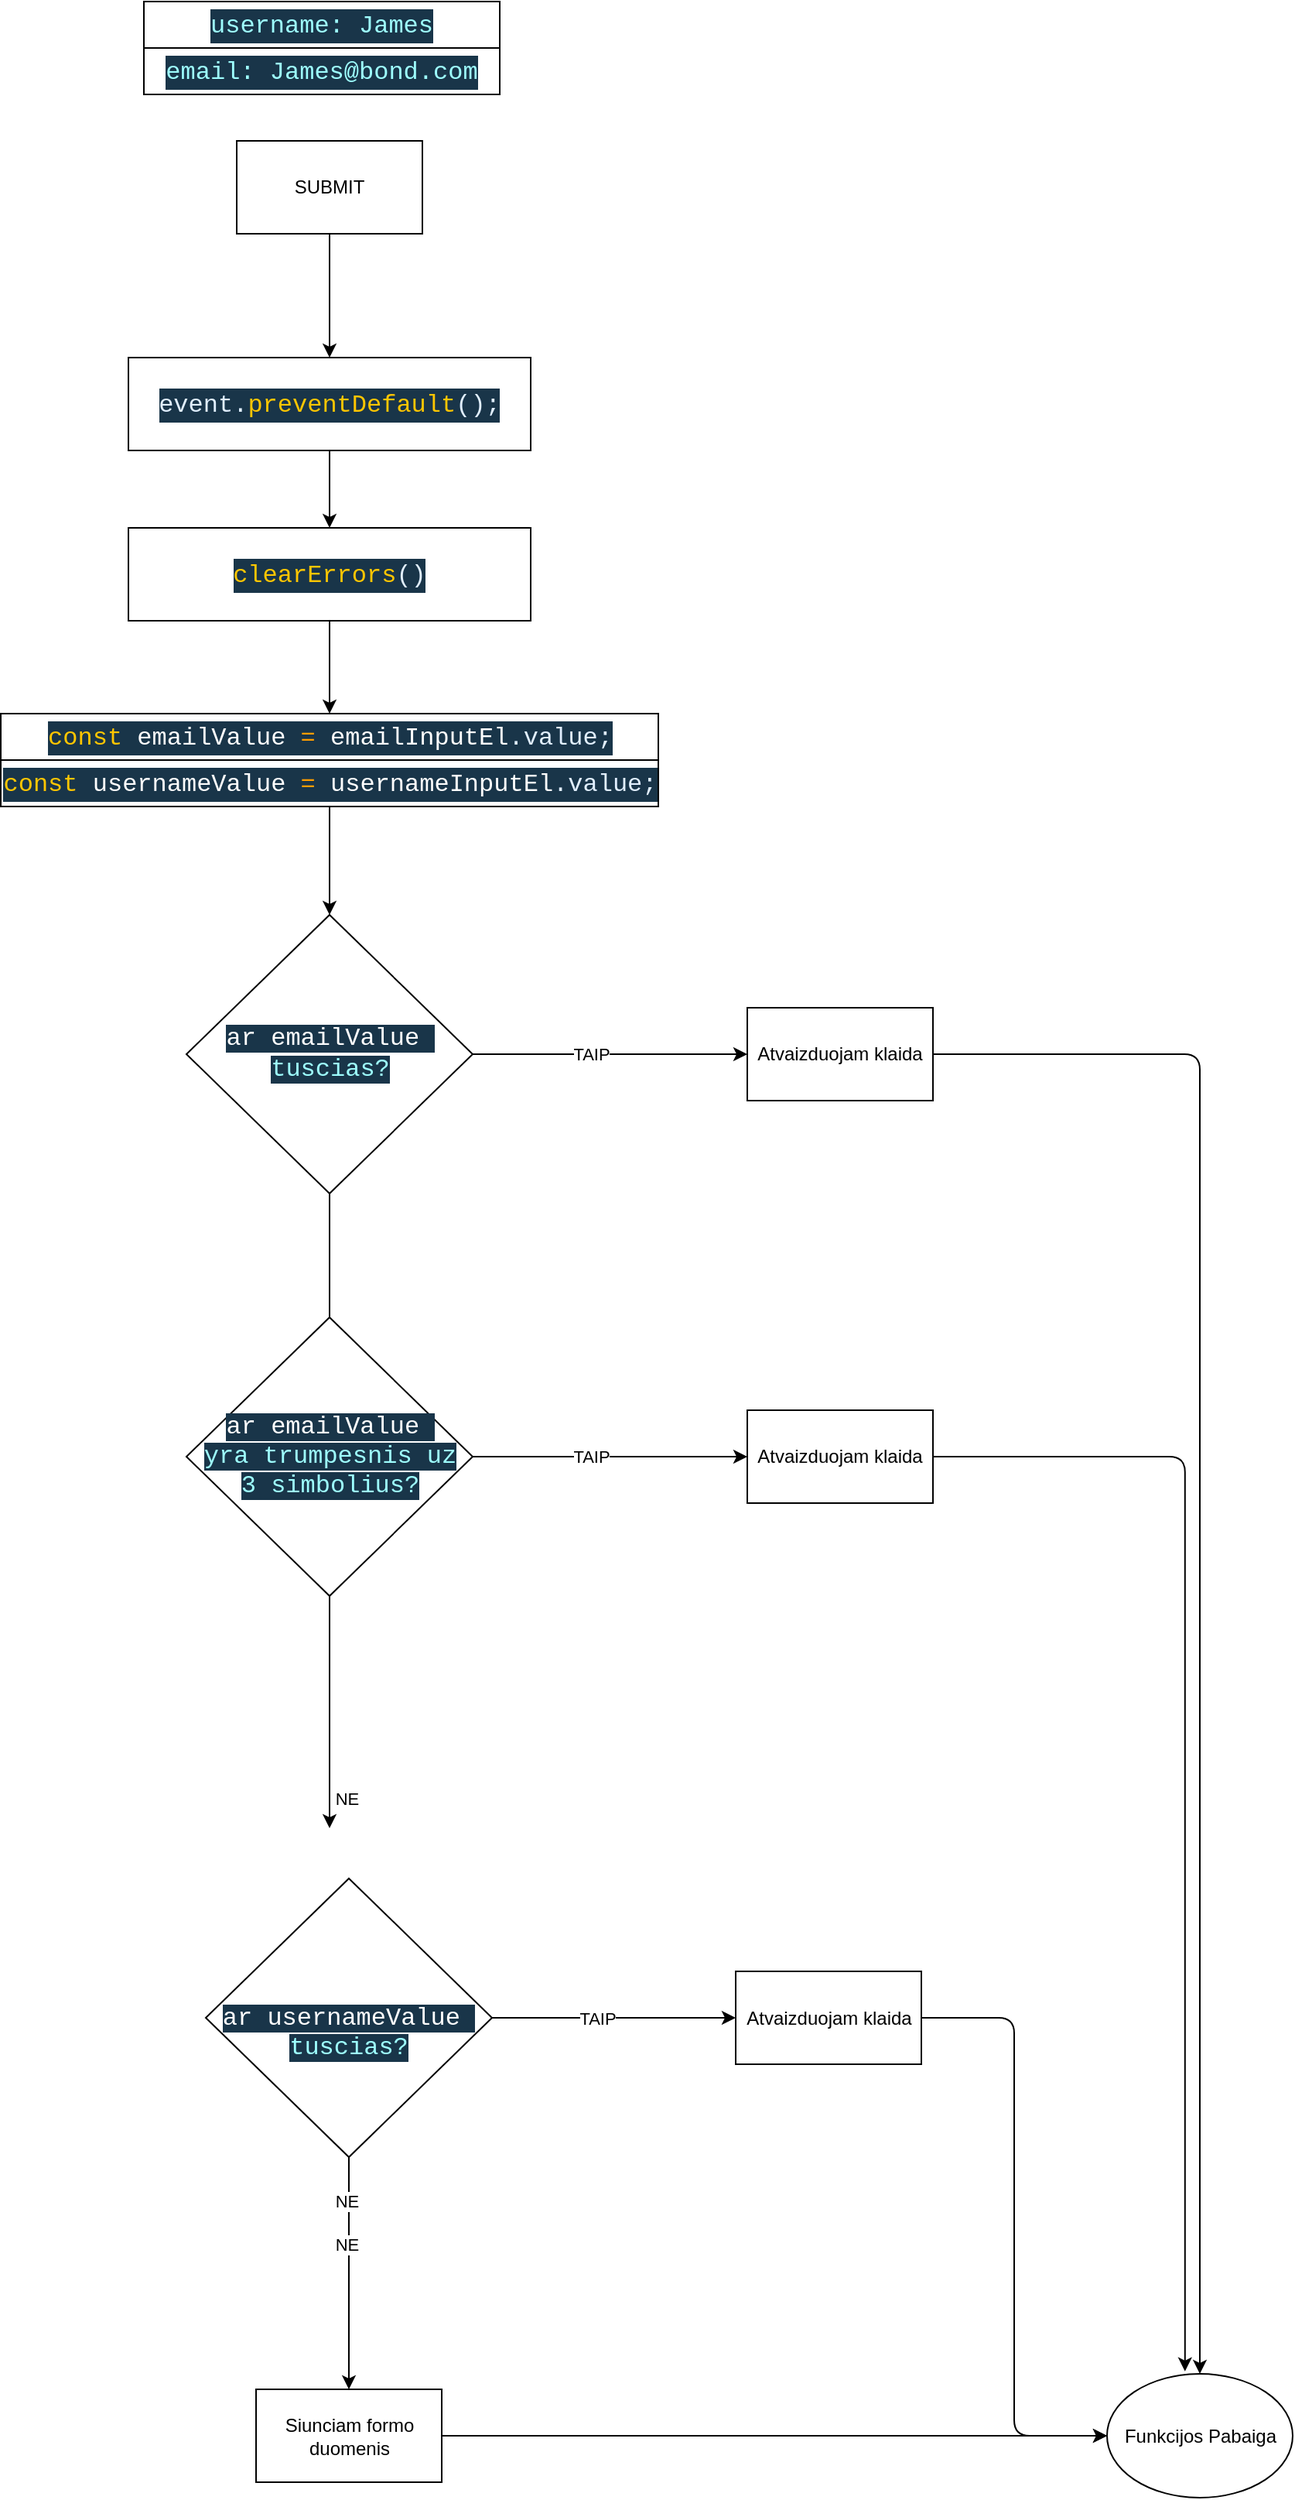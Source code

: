 <mxfile>
    <diagram id="4B3MQh56HszbGSLZrMY8" name="Page-1">
        <mxGraphModel dx="640" dy="1675" grid="1" gridSize="10" guides="1" tooltips="1" connect="1" arrows="1" fold="1" page="1" pageScale="1" pageWidth="850" pageHeight="1100" math="0" shadow="0">
            <root>
                <mxCell id="0"/>
                <mxCell id="1" parent="0"/>
                <mxCell id="4" style="edgeStyle=none;html=1;entryX=0.5;entryY=0;entryDx=0;entryDy=0;" edge="1" parent="1" source="2" target="3">
                    <mxGeometry relative="1" as="geometry"/>
                </mxCell>
                <mxCell id="2" value="SUBMIT" style="rounded=0;whiteSpace=wrap;html=1;" vertex="1" parent="1">
                    <mxGeometry x="230" y="50" width="120" height="60" as="geometry"/>
                </mxCell>
                <mxCell id="9" style="edgeStyle=none;html=1;entryX=0.5;entryY=0;entryDx=0;entryDy=0;" edge="1" parent="1" source="3" target="8">
                    <mxGeometry relative="1" as="geometry"/>
                </mxCell>
                <mxCell id="3" value="&lt;div style=&quot;color: rgb(255 , 255 , 255) ; background-color: rgb(25 , 53 , 73) ; font-family: &amp;#34;cascadia code&amp;#34; , &amp;#34;menlo&amp;#34; , &amp;#34;monaco&amp;#34; , &amp;#34;courier new&amp;#34; , monospace , &amp;#34;consolas&amp;#34; , &amp;#34;courier new&amp;#34; , monospace ; font-size: 16px ; line-height: 22px&quot;&gt;&lt;span style=&quot;color: #e1efff&quot;&gt;event&lt;/span&gt;&lt;span style=&quot;color: #e1efff&quot;&gt;.&lt;/span&gt;&lt;span style=&quot;color: #ffc600&quot;&gt;preventDefault&lt;/span&gt;&lt;span style=&quot;color: #e1efff&quot;&gt;();&lt;/span&gt;&lt;/div&gt;" style="rounded=0;whiteSpace=wrap;html=1;" vertex="1" parent="1">
                    <mxGeometry x="160" y="190" width="260" height="60" as="geometry"/>
                </mxCell>
                <mxCell id="5" value="&lt;div style=&quot;background-color: rgb(25 , 53 , 73) ; font-family: &amp;#34;cascadia code&amp;#34; , &amp;#34;menlo&amp;#34; , &amp;#34;monaco&amp;#34; , &amp;#34;courier new&amp;#34; , monospace , &amp;#34;consolas&amp;#34; , &amp;#34;courier new&amp;#34; , monospace ; font-size: 16px ; line-height: 22px&quot;&gt;&lt;font color=&quot;#9effff&quot;&gt;username: James&lt;/font&gt;&lt;/div&gt;" style="rounded=0;whiteSpace=wrap;html=1;" vertex="1" parent="1">
                    <mxGeometry x="170" y="-40" width="230" height="30" as="geometry"/>
                </mxCell>
                <mxCell id="6" value="&lt;div style=&quot;background-color: rgb(25 , 53 , 73) ; font-family: &amp;#34;cascadia code&amp;#34; , &amp;#34;menlo&amp;#34; , &amp;#34;monaco&amp;#34; , &amp;#34;courier new&amp;#34; , monospace , &amp;#34;consolas&amp;#34; , &amp;#34;courier new&amp;#34; , monospace ; font-size: 16px ; line-height: 22px&quot;&gt;&lt;font color=&quot;#9effff&quot;&gt;email: James@bond.com&lt;/font&gt;&lt;/div&gt;" style="rounded=0;whiteSpace=wrap;html=1;" vertex="1" parent="1">
                    <mxGeometry x="170" y="-10" width="230" height="30" as="geometry"/>
                </mxCell>
                <mxCell id="12" style="edgeStyle=none;html=1;entryX=0.5;entryY=0;entryDx=0;entryDy=0;" edge="1" parent="1" source="8" target="10">
                    <mxGeometry relative="1" as="geometry"/>
                </mxCell>
                <mxCell id="8" value="&lt;div style=&quot;color: rgb(255 , 255 , 255) ; background-color: rgb(25 , 53 , 73) ; font-family: &amp;#34;cascadia code&amp;#34; , &amp;#34;menlo&amp;#34; , &amp;#34;monaco&amp;#34; , &amp;#34;courier new&amp;#34; , monospace , &amp;#34;consolas&amp;#34; , &amp;#34;courier new&amp;#34; , monospace ; font-size: 16px ; line-height: 22px&quot;&gt;&lt;div style=&quot;font-family: &amp;#34;cascadia code&amp;#34; , &amp;#34;menlo&amp;#34; , &amp;#34;monaco&amp;#34; , &amp;#34;courier new&amp;#34; , monospace , &amp;#34;consolas&amp;#34; , &amp;#34;courier new&amp;#34; , monospace ; line-height: 22px&quot;&gt;&lt;span style=&quot;color: #ffc600&quot;&gt;clearErrors&lt;/span&gt;&lt;span style=&quot;color: #e1efff&quot;&gt;()&lt;/span&gt;&lt;/div&gt;&lt;/div&gt;" style="rounded=0;whiteSpace=wrap;html=1;" vertex="1" parent="1">
                    <mxGeometry x="160" y="300" width="260" height="60" as="geometry"/>
                </mxCell>
                <mxCell id="10" value="&lt;div style=&quot;color: rgb(255 , 255 , 255) ; background-color: rgb(25 , 53 , 73) ; font-family: &amp;#34;cascadia code&amp;#34; , &amp;#34;menlo&amp;#34; , &amp;#34;monaco&amp;#34; , &amp;#34;courier new&amp;#34; , monospace , &amp;#34;consolas&amp;#34; , &amp;#34;courier new&amp;#34; , monospace ; font-size: 16px ; line-height: 22px&quot;&gt;&lt;div style=&quot;font-family: &amp;#34;cascadia code&amp;#34; , &amp;#34;menlo&amp;#34; , &amp;#34;monaco&amp;#34; , &amp;#34;courier new&amp;#34; , monospace , &amp;#34;consolas&amp;#34; , &amp;#34;courier new&amp;#34; , monospace ; line-height: 22px&quot;&gt;&lt;div style=&quot;font-family: &amp;#34;cascadia code&amp;#34; , &amp;#34;menlo&amp;#34; , &amp;#34;monaco&amp;#34; , &amp;#34;courier new&amp;#34; , monospace , &amp;#34;consolas&amp;#34; , &amp;#34;courier new&amp;#34; , monospace ; line-height: 22px&quot;&gt;&lt;span style=&quot;color: #ffc600&quot;&gt;const&lt;/span&gt;&lt;span style=&quot;color: #9effff&quot;&gt; &lt;/span&gt;emailValue&lt;span style=&quot;color: #9effff&quot;&gt; &lt;/span&gt;&lt;span style=&quot;color: #ff9d00&quot;&gt;=&lt;/span&gt;&lt;span style=&quot;color: #9effff&quot;&gt; &lt;/span&gt;emailInputEl&lt;span style=&quot;color: #e1efff&quot;&gt;.value;&lt;/span&gt;&lt;/div&gt;&lt;/div&gt;&lt;/div&gt;" style="rounded=0;whiteSpace=wrap;html=1;" vertex="1" parent="1">
                    <mxGeometry x="77.5" y="420" width="425" height="30" as="geometry"/>
                </mxCell>
                <mxCell id="14" style="edgeStyle=none;html=1;entryX=0.5;entryY=0;entryDx=0;entryDy=0;" edge="1" parent="1" source="11" target="13">
                    <mxGeometry relative="1" as="geometry"/>
                </mxCell>
                <mxCell id="11" value="&lt;div style=&quot;color: rgb(255 , 255 , 255) ; background-color: rgb(25 , 53 , 73) ; font-family: &amp;#34;cascadia code&amp;#34; , &amp;#34;menlo&amp;#34; , &amp;#34;monaco&amp;#34; , &amp;#34;courier new&amp;#34; , monospace , &amp;#34;consolas&amp;#34; , &amp;#34;courier new&amp;#34; , monospace ; font-size: 16px ; line-height: 22px&quot;&gt;&lt;div style=&quot;font-family: &amp;#34;cascadia code&amp;#34; , &amp;#34;menlo&amp;#34; , &amp;#34;monaco&amp;#34; , &amp;#34;courier new&amp;#34; , monospace , &amp;#34;consolas&amp;#34; , &amp;#34;courier new&amp;#34; , monospace ; line-height: 22px&quot;&gt;&lt;div style=&quot;font-family: &amp;#34;cascadia code&amp;#34; , &amp;#34;menlo&amp;#34; , &amp;#34;monaco&amp;#34; , &amp;#34;courier new&amp;#34; , monospace , &amp;#34;consolas&amp;#34; , &amp;#34;courier new&amp;#34; , monospace ; line-height: 22px&quot;&gt;&lt;div style=&quot;font-family: &amp;#34;cascadia code&amp;#34; , &amp;#34;menlo&amp;#34; , &amp;#34;monaco&amp;#34; , &amp;#34;courier new&amp;#34; , monospace , &amp;#34;consolas&amp;#34; , &amp;#34;courier new&amp;#34; , monospace ; line-height: 22px&quot;&gt;&lt;span style=&quot;color: #ffc600&quot;&gt;const&lt;/span&gt;&lt;span style=&quot;color: #9effff&quot;&gt; &lt;/span&gt;usernameValue&lt;span style=&quot;color: #9effff&quot;&gt; &lt;/span&gt;&lt;span style=&quot;color: #ff9d00&quot;&gt;=&lt;/span&gt;&lt;span style=&quot;color: #9effff&quot;&gt; &lt;/span&gt;usernameInputEl&lt;span style=&quot;color: #e1efff&quot;&gt;.value;&lt;/span&gt;&lt;/div&gt;&lt;/div&gt;&lt;/div&gt;&lt;/div&gt;" style="rounded=0;whiteSpace=wrap;html=1;" vertex="1" parent="1">
                    <mxGeometry x="77.5" y="450" width="425" height="30" as="geometry"/>
                </mxCell>
                <mxCell id="15" style="edgeStyle=none;html=1;" edge="1" parent="1" source="13" target="16">
                    <mxGeometry relative="1" as="geometry">
                        <mxPoint x="560" y="640" as="targetPoint"/>
                    </mxGeometry>
                </mxCell>
                <mxCell id="18" value="TAIP" style="edgeLabel;html=1;align=center;verticalAlign=middle;resizable=0;points=[];" vertex="1" connectable="0" parent="15">
                    <mxGeometry x="-0.142" relative="1" as="geometry">
                        <mxPoint as="offset"/>
                    </mxGeometry>
                </mxCell>
                <mxCell id="17" style="edgeStyle=none;html=1;" edge="1" parent="1" source="13">
                    <mxGeometry relative="1" as="geometry">
                        <mxPoint x="290" y="880" as="targetPoint"/>
                    </mxGeometry>
                </mxCell>
                <mxCell id="22" value="NE" style="edgeLabel;html=1;align=center;verticalAlign=middle;resizable=0;points=[];" vertex="1" connectable="0" parent="17">
                    <mxGeometry x="-0.23" y="-2" relative="1" as="geometry">
                        <mxPoint x="13" y="333" as="offset"/>
                    </mxGeometry>
                </mxCell>
                <mxCell id="13" value="&lt;span style=&quot;color: rgb(255 , 255 , 255) ; font-family: &amp;#34;cascadia code&amp;#34; , &amp;#34;menlo&amp;#34; , &amp;#34;monaco&amp;#34; , &amp;#34;courier new&amp;#34; , monospace , &amp;#34;consolas&amp;#34; , &amp;#34;courier new&amp;#34; , monospace ; font-size: 16px ; background-color: rgb(25 , 53 , 73)&quot;&gt;ar emailValue&lt;/span&gt;&lt;span style=&quot;font-family: &amp;#34;cascadia code&amp;#34; , &amp;#34;menlo&amp;#34; , &amp;#34;monaco&amp;#34; , &amp;#34;courier new&amp;#34; , monospace , &amp;#34;consolas&amp;#34; , &amp;#34;courier new&amp;#34; , monospace ; font-size: 16px ; background-color: rgb(25 , 53 , 73)&quot;&gt;&lt;font color=&quot;#9effff&quot;&gt;&amp;nbsp;&lt;br&gt;tuscias?&lt;/font&gt;&lt;/span&gt;" style="rhombus;whiteSpace=wrap;html=1;" vertex="1" parent="1">
                    <mxGeometry x="197.5" y="550" width="185" height="180" as="geometry"/>
                </mxCell>
                <mxCell id="19" style="edgeStyle=orthogonalEdgeStyle;html=1;entryX=0.5;entryY=0;entryDx=0;entryDy=0;" edge="1" parent="1" source="16" target="21">
                    <mxGeometry relative="1" as="geometry">
                        <mxPoint x="750" y="640" as="targetPoint"/>
                    </mxGeometry>
                </mxCell>
                <mxCell id="16" value="Atvaizduojam klaida" style="rounded=0;whiteSpace=wrap;html=1;" vertex="1" parent="1">
                    <mxGeometry x="560" y="610" width="120" height="60" as="geometry"/>
                </mxCell>
                <mxCell id="21" value="Funkcijos Pabaiga" style="ellipse;whiteSpace=wrap;html=1;" vertex="1" parent="1">
                    <mxGeometry x="792.5" y="1492.5" width="120" height="80" as="geometry"/>
                </mxCell>
                <mxCell id="28" style="edgeStyle=orthogonalEdgeStyle;html=1;" edge="1" parent="1" source="23" target="30">
                    <mxGeometry relative="1" as="geometry">
                        <mxPoint x="302.5" y="1482.5" as="targetPoint"/>
                    </mxGeometry>
                </mxCell>
                <mxCell id="29" value="NE" style="edgeLabel;html=1;align=center;verticalAlign=middle;resizable=0;points=[];" vertex="1" connectable="0" parent="28">
                    <mxGeometry x="-0.244" y="-2" relative="1" as="geometry">
                        <mxPoint as="offset"/>
                    </mxGeometry>
                </mxCell>
                <mxCell id="23" value="&lt;span style=&quot;color: rgb(255 , 255 , 255) ; font-family: &amp;#34;cascadia code&amp;#34; , &amp;#34;menlo&amp;#34; , &amp;#34;monaco&amp;#34; , &amp;#34;courier new&amp;#34; , monospace , &amp;#34;consolas&amp;#34; , &amp;#34;courier new&amp;#34; , monospace ; font-size: 16px ; background-color: rgb(25 , 53 , 73)&quot;&gt;&lt;br&gt;ar&amp;nbsp;&lt;/span&gt;&lt;span style=&quot;color: rgb(255 , 255 , 255) ; font-family: &amp;#34;cascadia code&amp;#34; , &amp;#34;menlo&amp;#34; , &amp;#34;monaco&amp;#34; , &amp;#34;courier new&amp;#34; , monospace , &amp;#34;consolas&amp;#34; , &amp;#34;courier new&amp;#34; , monospace ; font-size: 16px ; background-color: rgb(25 , 53 , 73)&quot;&gt;usernameValue&lt;/span&gt;&lt;span style=&quot;font-family: &amp;#34;cascadia code&amp;#34; , &amp;#34;menlo&amp;#34; , &amp;#34;monaco&amp;#34; , &amp;#34;courier new&amp;#34; , monospace , &amp;#34;consolas&amp;#34; , &amp;#34;courier new&amp;#34; , monospace ; font-size: 16px ; background-color: rgb(25 , 53 , 73) ; color: rgb(158 , 255 , 255)&quot;&gt;&amp;nbsp;&lt;/span&gt;&lt;span style=&quot;font-family: &amp;#34;cascadia code&amp;#34; , &amp;#34;menlo&amp;#34; , &amp;#34;monaco&amp;#34; , &amp;#34;courier new&amp;#34; , monospace , &amp;#34;consolas&amp;#34; , &amp;#34;courier new&amp;#34; , monospace ; font-size: 16px ; background-color: rgb(25 , 53 , 73)&quot;&gt;&lt;font color=&quot;#9effff&quot;&gt;&lt;br&gt;tuscias?&lt;/font&gt;&lt;/span&gt;" style="rhombus;whiteSpace=wrap;html=1;" vertex="1" parent="1">
                    <mxGeometry x="210" y="1172.5" width="185" height="180" as="geometry"/>
                </mxCell>
                <mxCell id="24" style="edgeStyle=none;html=1;exitX=1;exitY=0.5;exitDx=0;exitDy=0;" edge="1" target="26" parent="1" source="23">
                    <mxGeometry relative="1" as="geometry">
                        <mxPoint x="560" y="1302.5" as="targetPoint"/>
                        <mxPoint x="432.5" y="1362.5" as="sourcePoint"/>
                    </mxGeometry>
                </mxCell>
                <mxCell id="25" value="TAIP" style="edgeLabel;html=1;align=center;verticalAlign=middle;resizable=0;points=[];" vertex="1" connectable="0" parent="24">
                    <mxGeometry x="-0.142" relative="1" as="geometry">
                        <mxPoint as="offset"/>
                    </mxGeometry>
                </mxCell>
                <mxCell id="27" style="edgeStyle=orthogonalEdgeStyle;html=1;entryX=0;entryY=0.5;entryDx=0;entryDy=0;" edge="1" parent="1" source="26" target="21">
                    <mxGeometry relative="1" as="geometry"/>
                </mxCell>
                <mxCell id="26" value="Atvaizduojam klaida" style="rounded=0;whiteSpace=wrap;html=1;" vertex="1" parent="1">
                    <mxGeometry x="552.5" y="1232.5" width="120" height="60" as="geometry"/>
                </mxCell>
                <mxCell id="31" style="edgeStyle=orthogonalEdgeStyle;html=1;entryX=0;entryY=0.5;entryDx=0;entryDy=0;" edge="1" parent="1" source="30" target="21">
                    <mxGeometry relative="1" as="geometry"/>
                </mxCell>
                <mxCell id="30" value="Siunciam formo duomenis" style="rounded=0;whiteSpace=wrap;html=1;" vertex="1" parent="1">
                    <mxGeometry x="242.5" y="1502.5" width="120" height="60" as="geometry"/>
                </mxCell>
                <mxCell id="32" style="edgeStyle=none;html=1;" edge="1" source="36" target="37" parent="1">
                    <mxGeometry relative="1" as="geometry">
                        <mxPoint x="560" y="900" as="targetPoint"/>
                    </mxGeometry>
                </mxCell>
                <mxCell id="33" value="TAIP" style="edgeLabel;html=1;align=center;verticalAlign=middle;resizable=0;points=[];" vertex="1" connectable="0" parent="32">
                    <mxGeometry x="-0.142" relative="1" as="geometry">
                        <mxPoint as="offset"/>
                    </mxGeometry>
                </mxCell>
                <mxCell id="34" style="edgeStyle=none;html=1;" edge="1" source="36" parent="1">
                    <mxGeometry relative="1" as="geometry">
                        <mxPoint x="290" y="1140" as="targetPoint"/>
                    </mxGeometry>
                </mxCell>
                <mxCell id="35" value="NE" style="edgeLabel;html=1;align=center;verticalAlign=middle;resizable=0;points=[];" vertex="1" connectable="0" parent="34">
                    <mxGeometry x="-0.23" y="-2" relative="1" as="geometry">
                        <mxPoint x="13" y="333" as="offset"/>
                    </mxGeometry>
                </mxCell>
                <mxCell id="36" value="&lt;span style=&quot;color: rgb(255 , 255 , 255) ; font-family: &amp;#34;cascadia code&amp;#34; , &amp;#34;menlo&amp;#34; , &amp;#34;monaco&amp;#34; , &amp;#34;courier new&amp;#34; , monospace , &amp;#34;consolas&amp;#34; , &amp;#34;courier new&amp;#34; , monospace ; font-size: 16px ; background-color: rgb(25 , 53 , 73)&quot;&gt;ar emailValue&lt;/span&gt;&lt;span style=&quot;font-family: &amp;#34;cascadia code&amp;#34; , &amp;#34;menlo&amp;#34; , &amp;#34;monaco&amp;#34; , &amp;#34;courier new&amp;#34; , monospace , &amp;#34;consolas&amp;#34; , &amp;#34;courier new&amp;#34; , monospace ; font-size: 16px ; background-color: rgb(25 , 53 , 73)&quot;&gt;&lt;font color=&quot;#9effff&quot;&gt;&amp;nbsp;&lt;br&gt;yra trumpesnis uz &lt;br&gt;3 simbolius?&lt;/font&gt;&lt;/span&gt;" style="rhombus;whiteSpace=wrap;html=1;" vertex="1" parent="1">
                    <mxGeometry x="197.5" y="810" width="185" height="180" as="geometry"/>
                </mxCell>
                <mxCell id="38" style="edgeStyle=orthogonalEdgeStyle;html=1;entryX=0.42;entryY=-0.02;entryDx=0;entryDy=0;entryPerimeter=0;" edge="1" parent="1" source="37" target="21">
                    <mxGeometry relative="1" as="geometry"/>
                </mxCell>
                <mxCell id="37" value="Atvaizduojam klaida" style="rounded=0;whiteSpace=wrap;html=1;" vertex="1" parent="1">
                    <mxGeometry x="560" y="870" width="120" height="60" as="geometry"/>
                </mxCell>
            </root>
        </mxGraphModel>
    </diagram>
</mxfile>